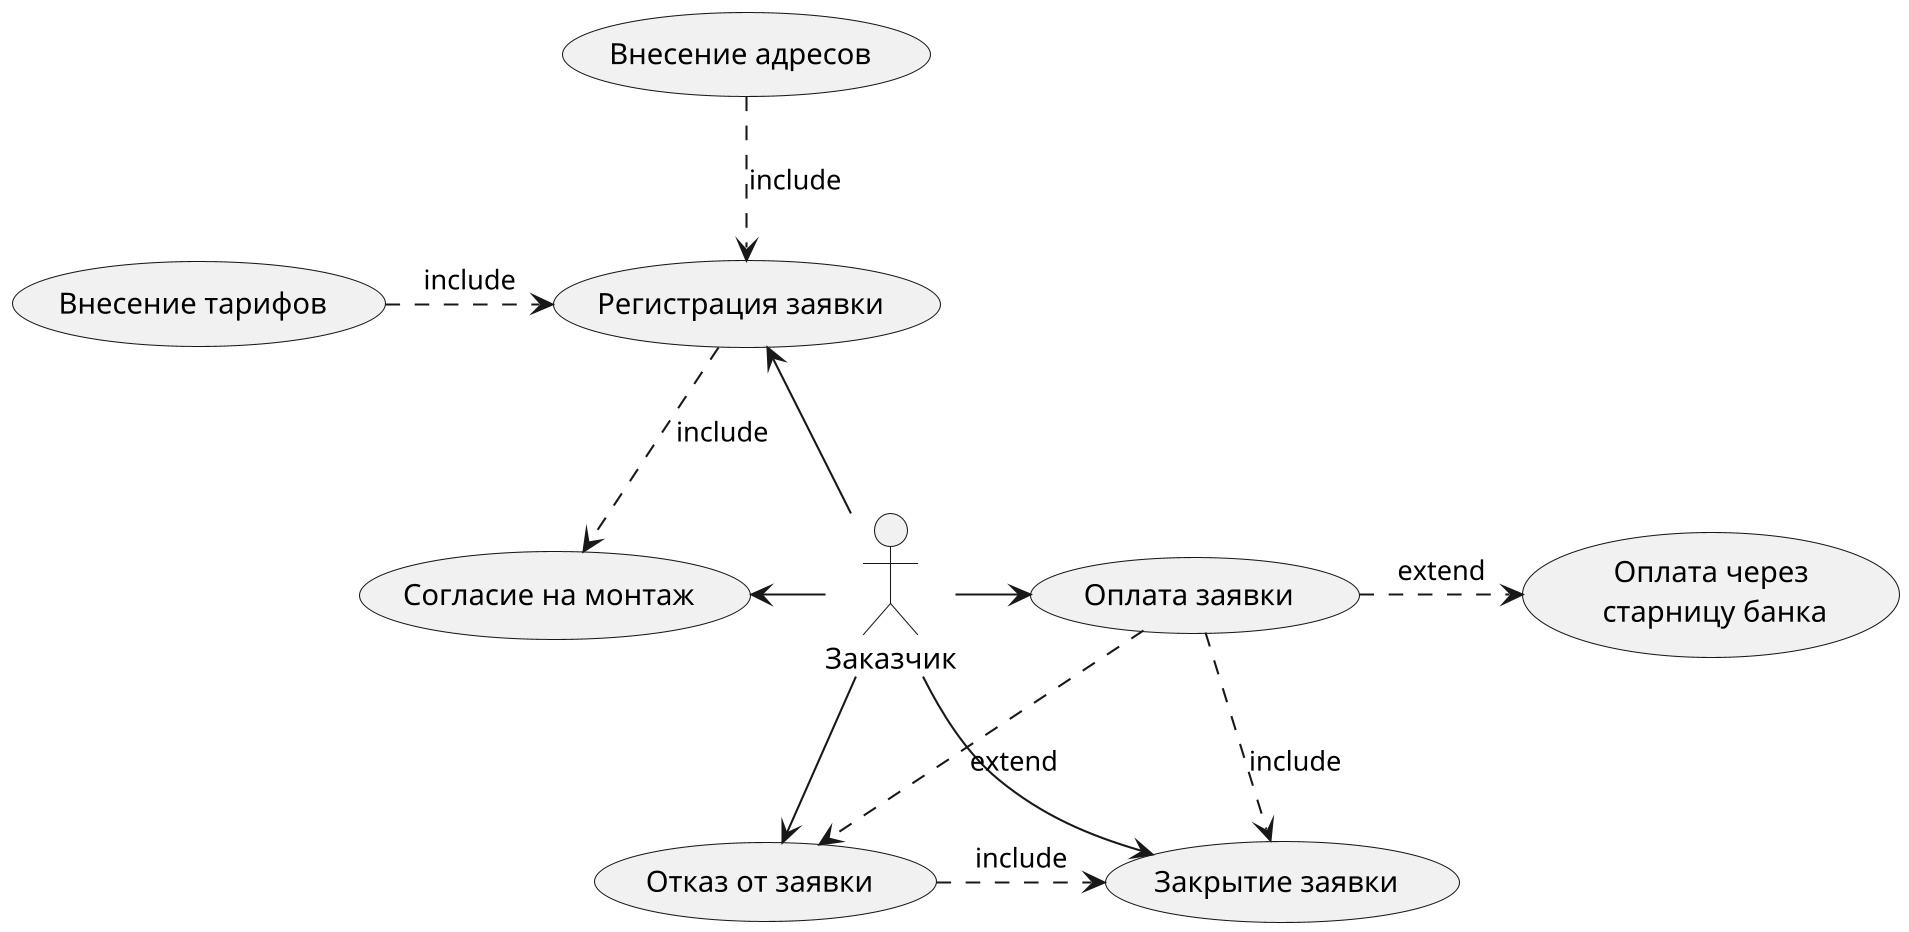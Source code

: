 @startuml
skinparam dpi 200
actor Заказчик as A

usecase uc3 as "Регистрация заявки"
usecase uc4 as "Внесение адресов"
usecase uc5 as "Оплата заявки"
usecase uc6 as "Отказ от заявки"
usecase uc7 as "Внесение тарифов"
usecase uc8 as "Закрытие заявки"
usecase uc9 as "Оплата через\n старницу банка"
usecase uc10 as "Согласие на монтаж"
A -up-> (uc3)
A -right-> (uc5)
A -right-> (uc6)
A -down-> (uc8)
A -left->(uc10)
uc4 .down.> uc3 : include
uc7 .> uc3 : include
uc5 .> uc9 : extend
uc6 .> uc8 : include
uc5 .> uc8 : include
uc3 .down.> uc10 : include
uc5 .down.> uc6 : extend
@enduml

@startuml
skinparam dpi 200
actor "Оператор КЦ" as A
usecase uc1 as "Регистрация заявки"
usecase uc2 as "Регистрация заявки на работы"
usecase uc3 as "Назначение операторов ТО"
usecase uc4 as "Назначение операторов МО"
usecase uc5 as "Завершение обработки заявки"
usecase uc6 as "Завершение обработки заявки на\n  монтажные работы"
A -> (uc1)
A -left-> (uc5)
A -right-> (uc3)
A -left-> (uc4)
A -down-> (uc2)
A -up-> (uc6)

uc2 .> uc1 : include
uc4 .> uc1 : include
uc3 .> uc1 : include
uc5 .up.> uc1 : include
uc5 .up.> uc6 : include
@enduml

@startuml
skinparam dpi 200
actor "Оператор ТО" as A
usecase uc2 as "Внесение единиц\n оборудования и стоимости"
usecase uc4 as "Просмотр активных заявок"
usecase uc5 as "Редактирование заявки"
usecase uc6 as "Передача заявки в КЦ"
A -down-> (uc5)
A -left-> (uc4)
A -right-> (uc6)
uc4 .> uc5 : include
uc5 .> uc2 : extend
uc6 .down.> uc2 : include
@enduml

@startuml
skinparam dpi 200
actor "Оператор МО" as A
usecase uc4 as "Просмотр активных заявок"
usecase uc3 as "Редактирование заявки"
usecase uc5 as "Внесение информации о \n выполнении монтажных работ и подключения"
usecase uc6 as "Передача заявки в КЦ"
A -right-> (uc3)
A -up-> (uc6)
A -left-> (uc4)
uc4 .> uc5 : include
uc5 .right.> uc6 : include
uc3 .down.> uc5 : extend
@enduml